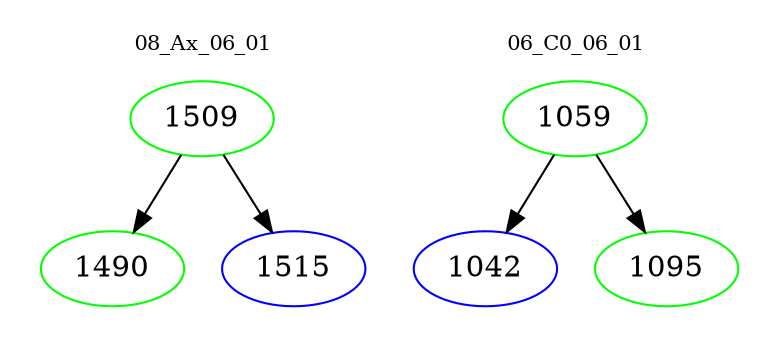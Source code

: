 digraph{
subgraph cluster_0 {
color = white
label = "08_Ax_06_01";
fontsize=10;
T0_1509 [label="1509", color="green"]
T0_1509 -> T0_1490 [color="black"]
T0_1490 [label="1490", color="green"]
T0_1509 -> T0_1515 [color="black"]
T0_1515 [label="1515", color="blue"]
}
subgraph cluster_1 {
color = white
label = "06_C0_06_01";
fontsize=10;
T1_1059 [label="1059", color="green"]
T1_1059 -> T1_1042 [color="black"]
T1_1042 [label="1042", color="blue"]
T1_1059 -> T1_1095 [color="black"]
T1_1095 [label="1095", color="green"]
}
}
